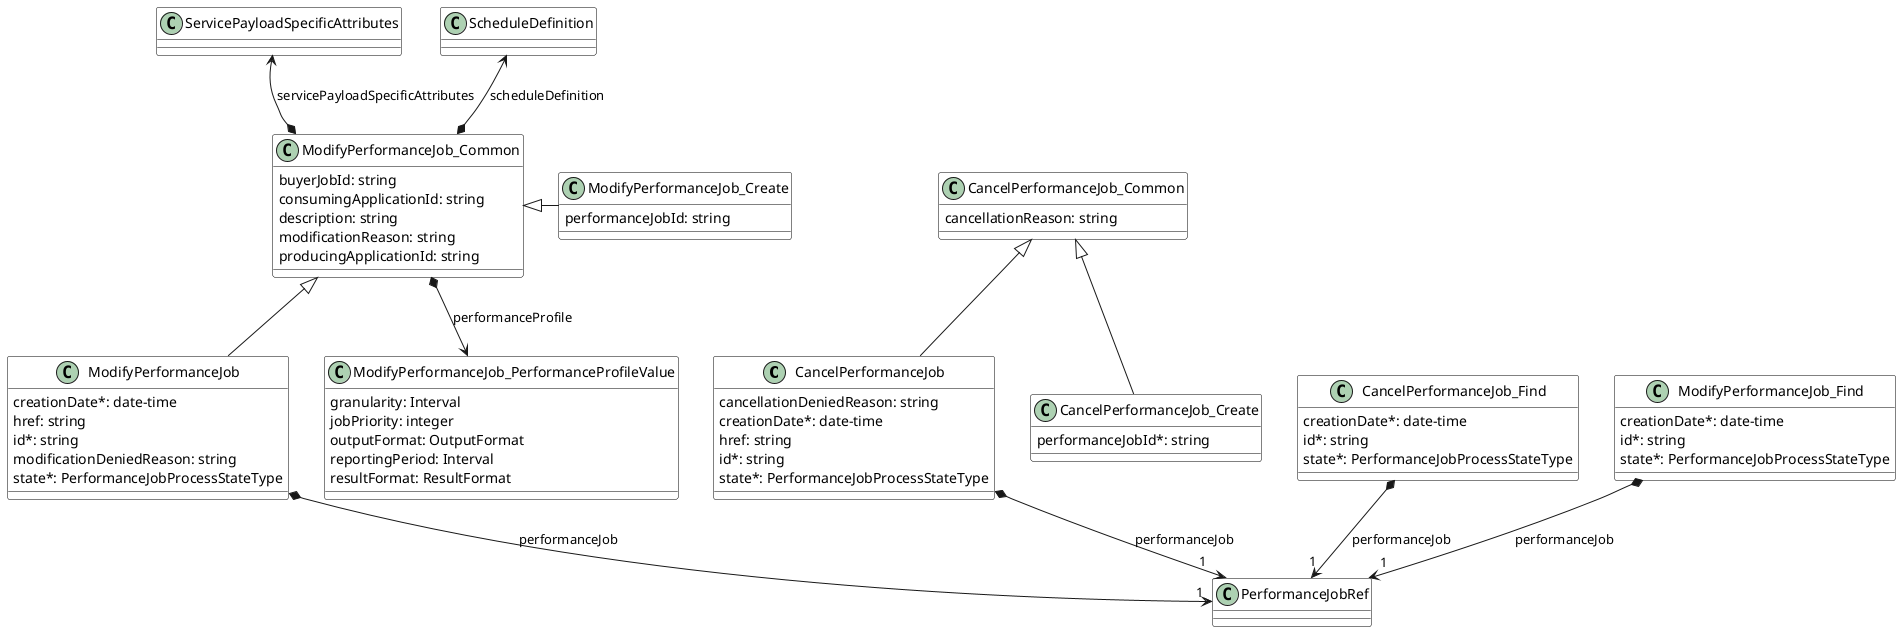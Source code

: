 @startuml performanceMonitoringDataModelPart2
skinparam {
    ClassBackgroundColor White
    ClassBorderColor Black
}


class CancelPerformanceJob {
    cancellationDeniedReason: string
    creationDate*: date-time
    href: string
    id*: string
    state*: PerformanceJobProcessStateType
}
CancelPerformanceJob_Common <|-- CancelPerformanceJob

CancelPerformanceJob *-->"1" PerformanceJobRef : performanceJob

class CancelPerformanceJob_Common {
    cancellationReason: string
}

class CancelPerformanceJob_Create {
    performanceJobId*: string
}
CancelPerformanceJob_Common <|-- CancelPerformanceJob_Create

class CancelPerformanceJob_Find {
    creationDate*: date-time
    id*: string
    state*: PerformanceJobProcessStateType
}

CancelPerformanceJob_Find *-->"1" PerformanceJobRef : performanceJob

class ModifyPerformanceJob {
    creationDate*: date-time
    href: string
    id*: string
    modificationDeniedReason: string
    state*: PerformanceJobProcessStateType
}
ModifyPerformanceJob_Common <|-- ModifyPerformanceJob

ModifyPerformanceJob *-->"1" PerformanceJobRef : performanceJob

class ModifyPerformanceJob_Common {
    buyerJobId: string
    consumingApplicationId: string
    description: string
    modificationReason: string
    producingApplicationId: string
}

ModifyPerformanceJob_Common *--> ModifyPerformanceJob_PerformanceProfileValue : performanceProfile
ModifyPerformanceJob_Common *-u-> ScheduleDefinition : scheduleDefinition
ModifyPerformanceJob_Common *-u-> ServicePayloadSpecificAttributes : servicePayloadSpecificAttributes

class ModifyPerformanceJob_Create {
    performanceJobId: string
}
ModifyPerformanceJob_Common <|-r- ModifyPerformanceJob_Create

class ModifyPerformanceJob_Find {
    creationDate*: date-time
    id*: string
    state*: PerformanceJobProcessStateType
}

ModifyPerformanceJob_Find *-->"1" PerformanceJobRef : performanceJob

class ModifyPerformanceJob_PerformanceProfileValue {
    granularity: Interval
    jobPriority: integer
    outputFormat: OutputFormat
    reportingPeriod: Interval
    resultFormat: ResultFormat
}


@enduml
